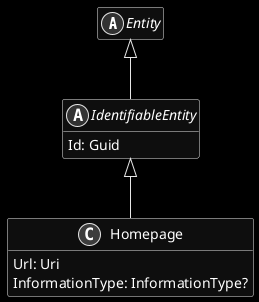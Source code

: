 ﻿@startuml
skinparam monochrome reverse
hide empty members

abstract class Entity {
}

Entity <|-- IdentifiableEntity

abstract class IdentifiableEntity {
    Id: Guid
}

IdentifiableEntity <|-- Homepage

class Homepage {
    Url: Uri
    InformationType: InformationType?
}

@enduml
